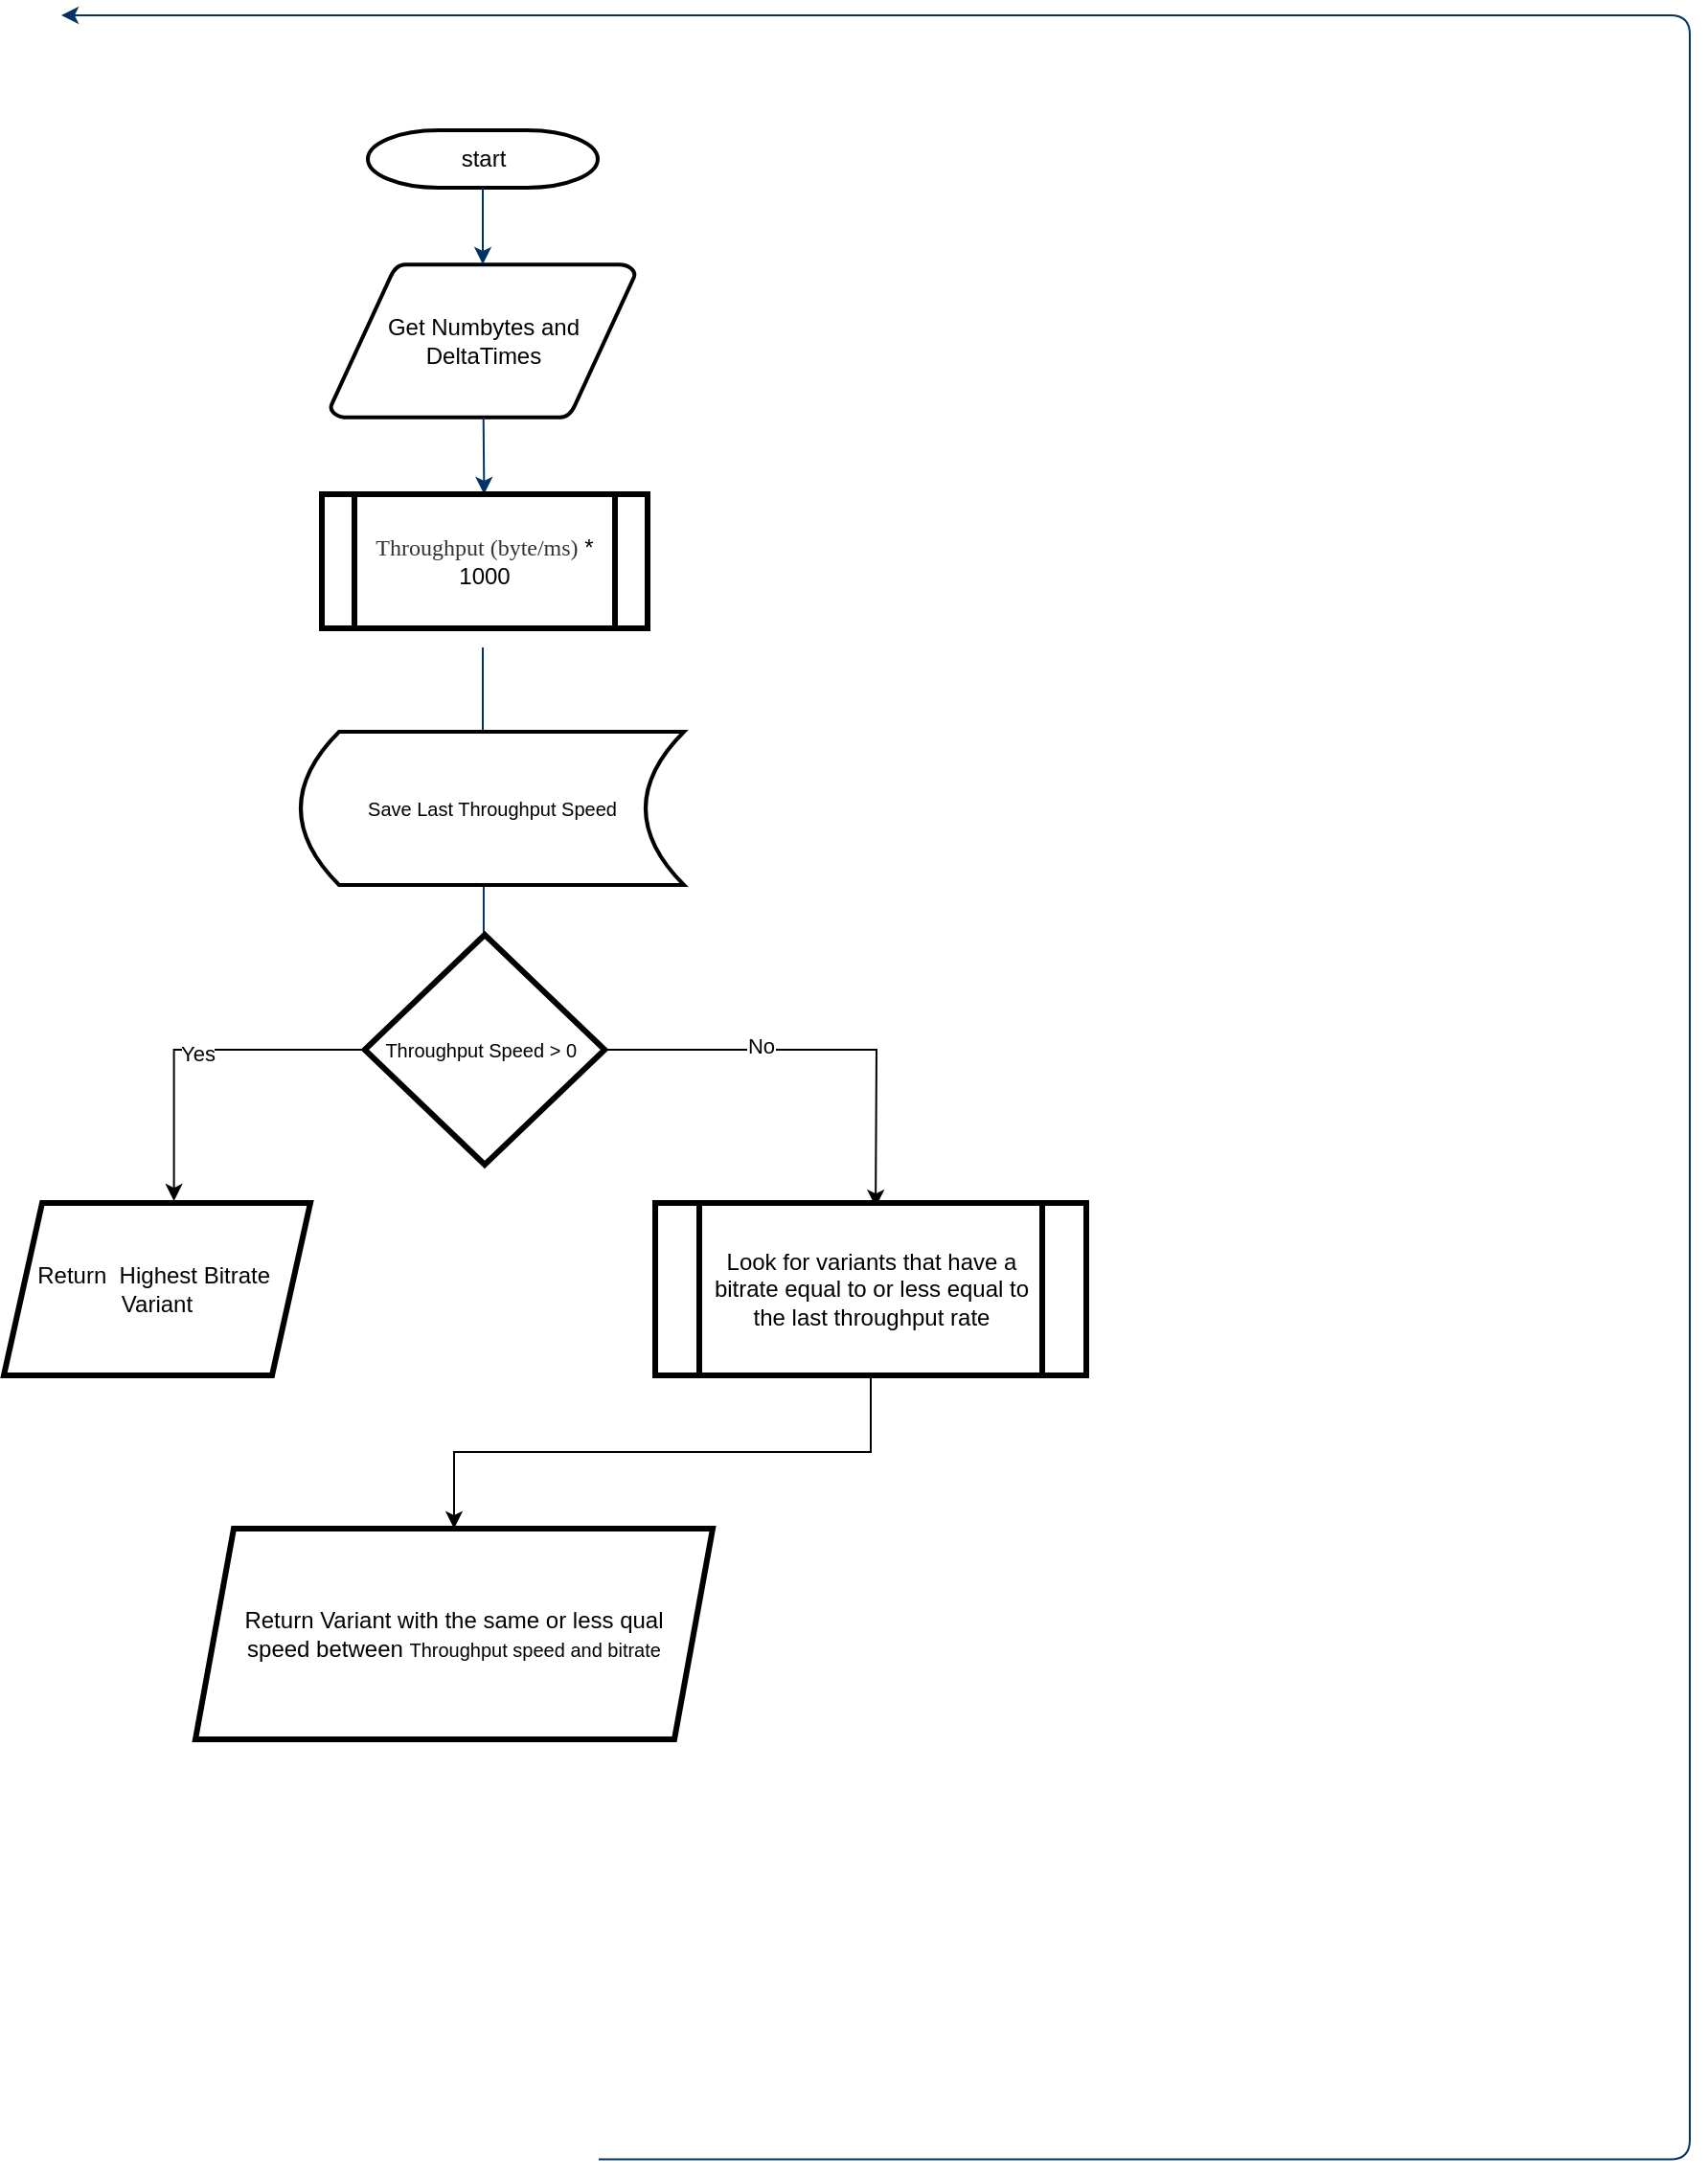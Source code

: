 <mxfile version="24.4.4" type="github">
  <diagram id="6a731a19-8d31-9384-78a2-239565b7b9f0" name="Page-1">
    <mxGraphModel dx="1992" dy="1138" grid="1" gridSize="10" guides="1" tooltips="1" connect="1" arrows="1" fold="1" page="1" pageScale="1" pageWidth="1169" pageHeight="827" background="none" math="0" shadow="0">
      <root>
        <mxCell id="0" />
        <mxCell id="1" parent="0" />
        <mxCell id="2" value="start" style="shape=mxgraph.flowchart.terminator;strokeWidth=2;gradientColor=none;gradientDirection=north;fontStyle=0;html=1;" parent="1" vertex="1">
          <mxGeometry x="260" y="60" width="120" height="30" as="geometry" />
        </mxCell>
        <mxCell id="3" value="Get Numbytes and&lt;div&gt;DeltaTimes&lt;/div&gt;" style="shape=mxgraph.flowchart.data;strokeWidth=2;gradientColor=none;gradientDirection=north;fontStyle=0;html=1;" parent="1" vertex="1">
          <mxGeometry x="240.5" y="130" width="159" height="80" as="geometry" />
        </mxCell>
        <mxCell id="7" style="fontStyle=1;strokeColor=#003366;strokeWidth=1;html=1;" parent="1" source="2" target="3" edge="1">
          <mxGeometry relative="1" as="geometry" />
        </mxCell>
        <mxCell id="8" style="fontStyle=1;strokeColor=#003366;strokeWidth=1;html=1;" parent="1" source="o4Gy2tLyEOyUwgMuN-td-55" edge="1">
          <mxGeometry relative="1" as="geometry">
            <mxPoint x="320" y="250" as="targetPoint" />
          </mxGeometry>
        </mxCell>
        <mxCell id="9" style="entryX=0.5;entryY=0;entryPerimeter=0;fontStyle=1;strokeColor=#003366;strokeWidth=1;html=1;" parent="1" edge="1">
          <mxGeometry relative="1" as="geometry">
            <mxPoint x="320" y="330" as="sourcePoint" />
            <mxPoint x="320" y="390" as="targetPoint" />
          </mxGeometry>
        </mxCell>
        <mxCell id="11" value="yes" style="text;fontStyle=0;html=1;strokeColor=none;gradientColor=none;fillColor=none;strokeWidth=2;" parent="1" vertex="1">
          <mxGeometry x="370" y="390" width="40" height="26" as="geometry" />
        </mxCell>
        <mxCell id="12" value="" style="edgeStyle=elbowEdgeStyle;elbow=horizontal;fontColor=#001933;fontStyle=1;strokeColor=#003366;strokeWidth=1;html=1;" parent="1" edge="1">
          <mxGeometry width="100" height="100" as="geometry">
            <mxPoint x="320.455" y="447" as="sourcePoint" />
            <mxPoint x="320.455" y="510" as="targetPoint" />
          </mxGeometry>
        </mxCell>
        <mxCell id="45" value="" style="edgeStyle=elbowEdgeStyle;elbow=horizontal;exitX=1;exitY=0.5;exitPerimeter=0;entryX=0.905;entryY=0.5;entryPerimeter=0;fontStyle=1;strokeColor=#003366;strokeWidth=1;html=1;" parent="1" target="34" edge="1">
          <mxGeometry width="100" height="100" as="geometry">
            <mxPoint x="380.5" y="1119.25" as="sourcePoint" />
            <mxPoint x="100" as="targetPoint" />
            <Array as="points">
              <mxPoint x="950" y="1320" />
            </Array>
          </mxGeometry>
        </mxCell>
        <mxCell id="o4Gy2tLyEOyUwgMuN-td-56" value="" style="fontStyle=1;strokeColor=#003366;strokeWidth=1;html=1;" edge="1" parent="1" source="3" target="o4Gy2tLyEOyUwgMuN-td-55">
          <mxGeometry relative="1" as="geometry">
            <mxPoint x="320" y="210" as="sourcePoint" />
            <mxPoint x="320" y="250" as="targetPoint" />
          </mxGeometry>
        </mxCell>
        <mxCell id="o4Gy2tLyEOyUwgMuN-td-55" value="&lt;font style=&quot;font-size: 12px;&quot;&gt;&lt;span style=&quot;color: rgb(51, 51, 51); font-family: KaTeX_Main, &amp;quot;Times New Roman&amp;quot;, serif; text-wrap: nowrap; background-color: rgb(255, 255, 255);&quot;&gt;Throughput&amp;nbsp;(byte/ms)&lt;/span&gt;&amp;nbsp;* 1000&lt;/font&gt;" style="shape=process;whiteSpace=wrap;html=1;backgroundOutline=1;strokeWidth=3;" vertex="1" parent="1">
          <mxGeometry x="236" y="250" width="170" height="70" as="geometry" />
        </mxCell>
        <mxCell id="o4Gy2tLyEOyUwgMuN-td-60" value="&lt;font style=&quot;font-size: 10px;&quot;&gt;Save Last Throughput Speed&lt;/font&gt;" style="shape=dataStorage;whiteSpace=wrap;html=1;fixedSize=1;fillStyle=solid;strokeWidth=2;" vertex="1" parent="1">
          <mxGeometry x="225" y="374" width="200" height="80" as="geometry" />
        </mxCell>
        <mxCell id="o4Gy2tLyEOyUwgMuN-td-62" value="&lt;span style=&quot;font-size: 10px;&quot;&gt;Throughput Speed &amp;gt; 0&amp;nbsp;&lt;/span&gt;" style="rhombus;whiteSpace=wrap;html=1;strokeWidth=3;" vertex="1" parent="1">
          <mxGeometry x="258.37" y="480" width="125.25" height="120" as="geometry" />
        </mxCell>
        <mxCell id="o4Gy2tLyEOyUwgMuN-td-63" value="Return&amp;nbsp; Highest&lt;span style=&quot;background-color: initial;&quot;&gt;&amp;nbsp;Bitrate&amp;nbsp;&lt;/span&gt;&lt;br&gt;&lt;div&gt;Variant&lt;/div&gt;" style="shape=parallelogram;perimeter=parallelogramPerimeter;whiteSpace=wrap;html=1;fixedSize=1;strokeWidth=3;" vertex="1" parent="1">
          <mxGeometry x="70" y="620" width="160" height="90" as="geometry" />
        </mxCell>
        <mxCell id="o4Gy2tLyEOyUwgMuN-td-65" style="edgeStyle=orthogonalEdgeStyle;rounded=0;orthogonalLoop=1;jettySize=auto;html=1;entryX=0.555;entryY=-0.011;entryDx=0;entryDy=0;entryPerimeter=0;" edge="1" parent="1" source="o4Gy2tLyEOyUwgMuN-td-62" target="o4Gy2tLyEOyUwgMuN-td-63">
          <mxGeometry relative="1" as="geometry" />
        </mxCell>
        <mxCell id="o4Gy2tLyEOyUwgMuN-td-66" value="Yes" style="edgeLabel;html=1;align=center;verticalAlign=middle;resizable=0;points=[];" vertex="1" connectable="0" parent="o4Gy2tLyEOyUwgMuN-td-65">
          <mxGeometry x="-0.021" y="2" relative="1" as="geometry">
            <mxPoint as="offset" />
          </mxGeometry>
        </mxCell>
        <mxCell id="o4Gy2tLyEOyUwgMuN-td-68" style="edgeStyle=orthogonalEdgeStyle;rounded=0;orthogonalLoop=1;jettySize=auto;html=1;exitX=1;exitY=0.5;exitDx=0;exitDy=0;entryX=0.594;entryY=0.023;entryDx=0;entryDy=0;entryPerimeter=0;" edge="1" parent="1" source="o4Gy2tLyEOyUwgMuN-td-62">
          <mxGeometry relative="1" as="geometry">
            <mxPoint x="525.04" y="622.07" as="targetPoint" />
          </mxGeometry>
        </mxCell>
        <mxCell id="o4Gy2tLyEOyUwgMuN-td-69" value="No" style="edgeLabel;html=1;align=center;verticalAlign=middle;resizable=0;points=[];" vertex="1" connectable="0" parent="o4Gy2tLyEOyUwgMuN-td-68">
          <mxGeometry x="-0.272" y="2" relative="1" as="geometry">
            <mxPoint as="offset" />
          </mxGeometry>
        </mxCell>
        <mxCell id="o4Gy2tLyEOyUwgMuN-td-78" style="edgeStyle=orthogonalEdgeStyle;rounded=0;orthogonalLoop=1;jettySize=auto;html=1;" edge="1" parent="1" source="o4Gy2tLyEOyUwgMuN-td-73" target="o4Gy2tLyEOyUwgMuN-td-77">
          <mxGeometry relative="1" as="geometry" />
        </mxCell>
        <mxCell id="o4Gy2tLyEOyUwgMuN-td-73" value="Look for variants that have a bitrate equal to or less equal to the last throughput rate" style="shape=process;whiteSpace=wrap;html=1;backgroundOutline=1;strokeWidth=3;" vertex="1" parent="1">
          <mxGeometry x="410" y="620" width="225" height="90" as="geometry" />
        </mxCell>
        <mxCell id="o4Gy2tLyEOyUwgMuN-td-77" value="Return Variant with the same or less qual&lt;div&gt;speed between&amp;nbsp;&lt;span style=&quot;font-size: 10px; background-color: initial;&quot;&gt;Throughput speed and bitrate&lt;/span&gt;&lt;/div&gt;" style="shape=parallelogram;perimeter=parallelogramPerimeter;whiteSpace=wrap;html=1;fixedSize=1;strokeWidth=3;" vertex="1" parent="1">
          <mxGeometry x="170" y="790" width="270" height="110" as="geometry" />
        </mxCell>
      </root>
    </mxGraphModel>
  </diagram>
</mxfile>
